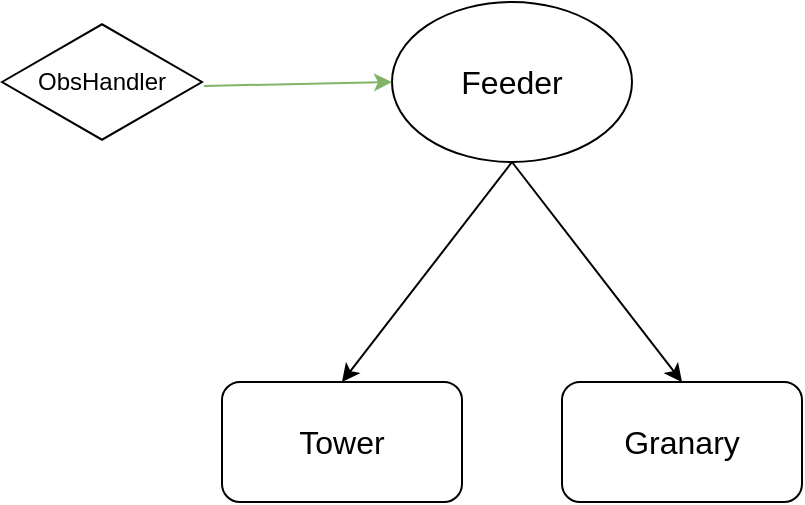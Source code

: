 <mxfile version="24.4.10" type="github">
  <diagram name="Page-1" id="jJNJFdbvbojXrgVTW3Ek">
    <mxGraphModel dx="1368" dy="790" grid="0" gridSize="10" guides="1" tooltips="1" connect="1" arrows="1" fold="1" page="1" pageScale="1" pageWidth="850" pageHeight="1100" math="0" shadow="0">
      <root>
        <mxCell id="0" />
        <mxCell id="1" parent="0" />
        <mxCell id="s0B69_5npnEcgNCLXWrk-2" value="&lt;font style=&quot;font-size: 16px;&quot;&gt;Tower&lt;/font&gt;" style="rounded=1;whiteSpace=wrap;html=1;" vertex="1" parent="1">
          <mxGeometry x="280" y="420" width="120" height="60" as="geometry" />
        </mxCell>
        <mxCell id="s0B69_5npnEcgNCLXWrk-3" value="&lt;font style=&quot;font-size: 16px;&quot;&gt;Granary&lt;/font&gt;" style="rounded=1;whiteSpace=wrap;html=1;" vertex="1" parent="1">
          <mxGeometry x="450" y="420" width="120" height="60" as="geometry" />
        </mxCell>
        <mxCell id="s0B69_5npnEcgNCLXWrk-8" value="&lt;font style=&quot;font-size: 16px;&quot;&gt;Feeder&lt;/font&gt;" style="ellipse;whiteSpace=wrap;html=1;" vertex="1" parent="1">
          <mxGeometry x="365" y="230" width="120" height="80" as="geometry" />
        </mxCell>
        <mxCell id="s0B69_5npnEcgNCLXWrk-9" value="" style="endArrow=classic;html=1;rounded=0;exitX=0.5;exitY=1;exitDx=0;exitDy=0;entryX=0.5;entryY=0;entryDx=0;entryDy=0;" edge="1" parent="1" source="s0B69_5npnEcgNCLXWrk-8" target="s0B69_5npnEcgNCLXWrk-2">
          <mxGeometry width="50" height="50" relative="1" as="geometry">
            <mxPoint x="400" y="440" as="sourcePoint" />
            <mxPoint x="450" y="390" as="targetPoint" />
          </mxGeometry>
        </mxCell>
        <mxCell id="s0B69_5npnEcgNCLXWrk-10" value="" style="endArrow=classic;html=1;rounded=0;exitX=0.5;exitY=1;exitDx=0;exitDy=0;entryX=0.5;entryY=0;entryDx=0;entryDy=0;" edge="1" parent="1" source="s0B69_5npnEcgNCLXWrk-8" target="s0B69_5npnEcgNCLXWrk-3">
          <mxGeometry width="50" height="50" relative="1" as="geometry">
            <mxPoint x="430" y="320" as="sourcePoint" />
            <mxPoint x="450" y="390" as="targetPoint" />
          </mxGeometry>
        </mxCell>
        <mxCell id="s0B69_5npnEcgNCLXWrk-11" value="ObsHandler" style="html=1;whiteSpace=wrap;aspect=fixed;shape=isoRectangle;" vertex="1" parent="1">
          <mxGeometry x="170" y="240" width="100" height="60" as="geometry" />
        </mxCell>
        <mxCell id="s0B69_5npnEcgNCLXWrk-12" value="" style="endArrow=classic;html=1;rounded=0;exitX=1.01;exitY=0.533;exitDx=0;exitDy=0;exitPerimeter=0;entryX=0;entryY=0.5;entryDx=0;entryDy=0;fillColor=#d5e8d4;gradientColor=#97d077;strokeColor=#82b366;" edge="1" parent="1" source="s0B69_5npnEcgNCLXWrk-11" target="s0B69_5npnEcgNCLXWrk-8">
          <mxGeometry width="50" height="50" relative="1" as="geometry">
            <mxPoint x="400" y="440" as="sourcePoint" />
            <mxPoint x="450" y="390" as="targetPoint" />
          </mxGeometry>
        </mxCell>
      </root>
    </mxGraphModel>
  </diagram>
</mxfile>
